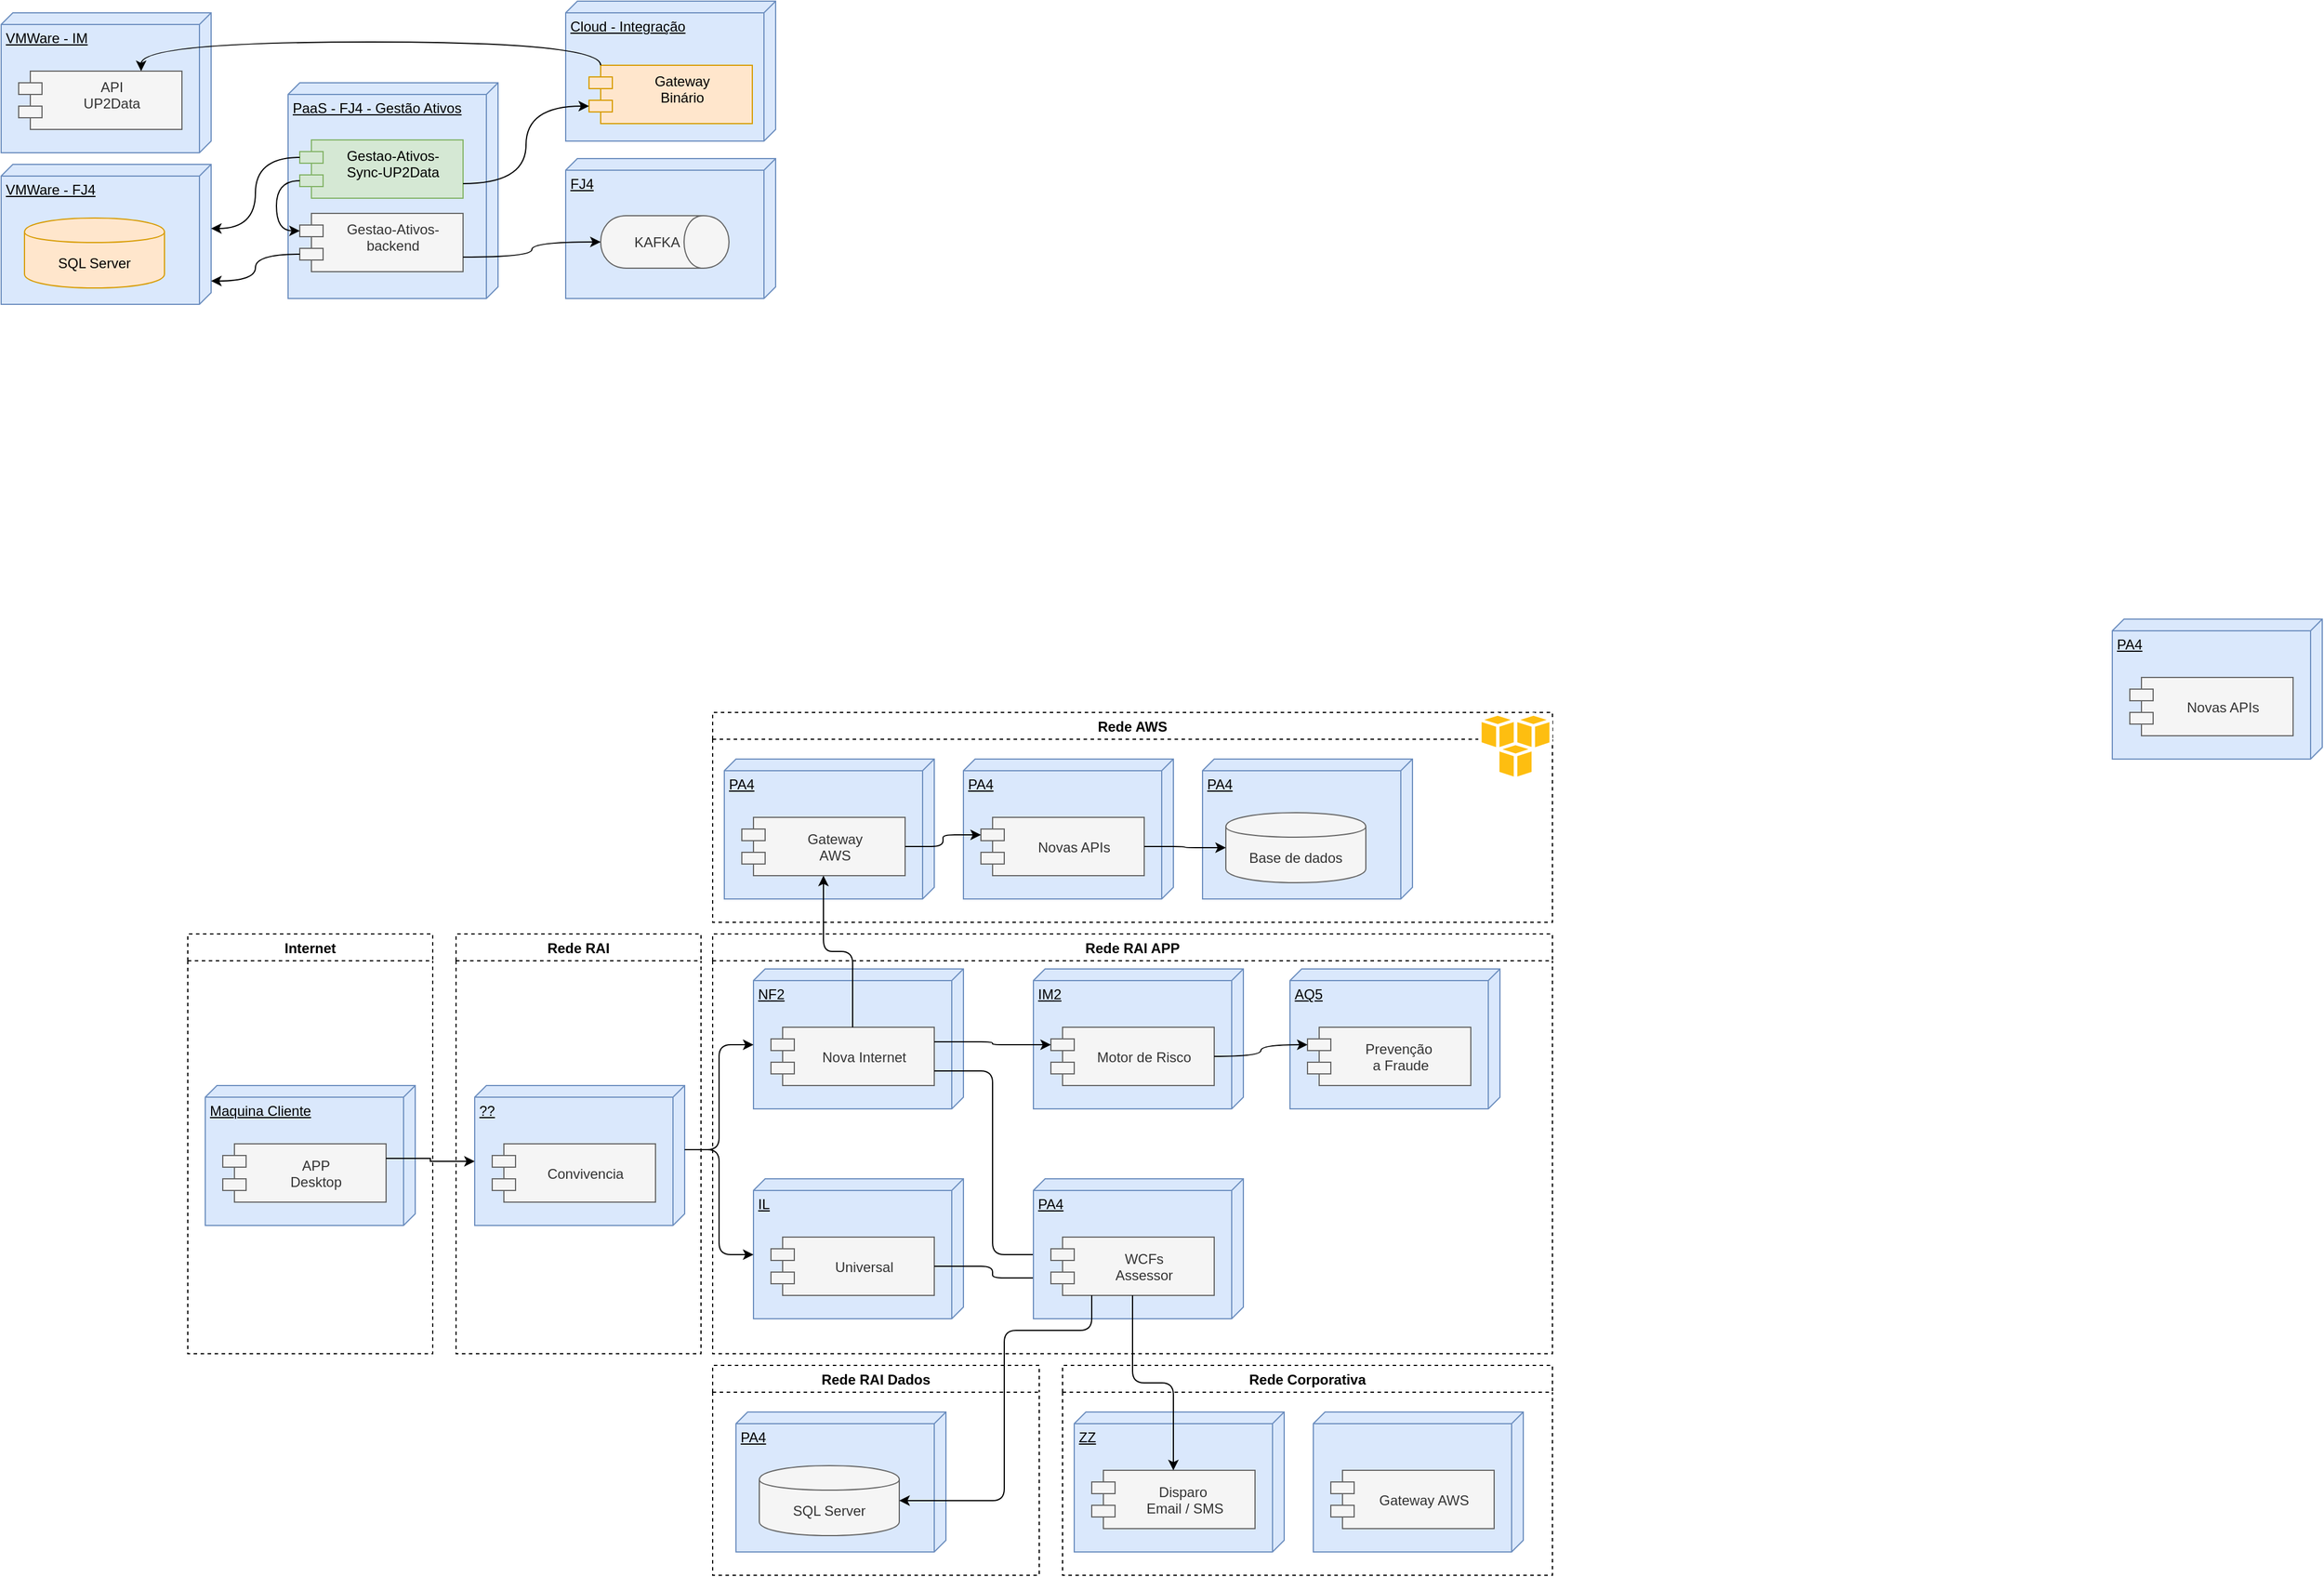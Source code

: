 <mxfile version="15.3.1" type="device" pages="2"><diagram id="rKpFQwBsQn5DYlWBIQvT" name="Assessor Estratégico"><mxGraphModel dx="1212" dy="765" grid="1" gridSize="10" guides="1" tooltips="1" connect="1" arrows="1" fold="1" page="1" pageScale="1" pageWidth="850" pageHeight="1100" math="0" shadow="0"><root><mxCell id="aklszN0ECMvPeO2IrAMv-0"/><mxCell id="aklszN0ECMvPeO2IrAMv-1" parent="aklszN0ECMvPeO2IrAMv-0"/><mxCell id="ObDTOOjPgTBgk64y_26l-0" value="" style="group" vertex="1" connectable="0" parent="aklszN0ECMvPeO2IrAMv-1"><mxGeometry x="60" y="110" width="180" height="120" as="geometry"/></mxCell><mxCell id="ObDTOOjPgTBgk64y_26l-1" value="VMWare - IM" style="verticalAlign=top;align=left;spacingTop=8;spacingLeft=2;spacingRight=12;shape=cube;size=10;direction=south;fontStyle=4;html=1;fillColor=#dae8fc;strokeColor=#6c8ebf;" vertex="1" parent="ObDTOOjPgTBgk64y_26l-0"><mxGeometry width="180" height="120" as="geometry"/></mxCell><mxCell id="ObDTOOjPgTBgk64y_26l-2" value="API&#10;UP2Data" style="shape=module;align=left;spacingLeft=20;align=center;verticalAlign=top;fillColor=#f5f5f5;strokeColor=#666666;fontColor=#333333;" vertex="1" parent="ObDTOOjPgTBgk64y_26l-0"><mxGeometry x="15" y="50" width="140" height="50" as="geometry"/></mxCell><mxCell id="ObDTOOjPgTBgk64y_26l-3" value="" style="group" vertex="1" connectable="0" parent="aklszN0ECMvPeO2IrAMv-1"><mxGeometry x="60" y="240" width="180" height="120" as="geometry"/></mxCell><mxCell id="ObDTOOjPgTBgk64y_26l-4" value="VMWare - FJ4" style="verticalAlign=top;align=left;spacingTop=8;spacingLeft=2;spacingRight=12;shape=cube;size=10;direction=south;fontStyle=4;html=1;fillColor=#dae8fc;strokeColor=#6c8ebf;" vertex="1" parent="ObDTOOjPgTBgk64y_26l-3"><mxGeometry width="180" height="120" as="geometry"/></mxCell><mxCell id="ObDTOOjPgTBgk64y_26l-5" value="SQL Server" style="shape=cylinder;whiteSpace=wrap;html=1;boundedLbl=1;backgroundOutline=1;fillColor=#ffe6cc;strokeColor=#d79b00;" vertex="1" parent="ObDTOOjPgTBgk64y_26l-3"><mxGeometry x="20" y="46" width="120" height="60" as="geometry"/></mxCell><mxCell id="ObDTOOjPgTBgk64y_26l-6" value="" style="group;" vertex="1" connectable="0" parent="aklszN0ECMvPeO2IrAMv-1"><mxGeometry x="544" y="100" width="180" height="120" as="geometry"/></mxCell><mxCell id="ObDTOOjPgTBgk64y_26l-7" value="Cloud - Integração" style="verticalAlign=top;align=left;spacingTop=8;spacingLeft=2;spacingRight=12;shape=cube;size=10;direction=south;fontStyle=4;html=1;fillColor=#dae8fc;strokeColor=#6c8ebf;" vertex="1" parent="ObDTOOjPgTBgk64y_26l-6"><mxGeometry width="180" height="120" as="geometry"/></mxCell><mxCell id="ObDTOOjPgTBgk64y_26l-8" value="Gateway&#10;Binário" style="shape=module;align=left;spacingLeft=20;align=center;verticalAlign=top;fillColor=#ffe6cc;strokeColor=#d79b00;" vertex="1" parent="ObDTOOjPgTBgk64y_26l-6"><mxGeometry x="20" y="55" width="140" height="50" as="geometry"/></mxCell><mxCell id="ObDTOOjPgTBgk64y_26l-9" value="" style="group" vertex="1" connectable="0" parent="aklszN0ECMvPeO2IrAMv-1"><mxGeometry x="544" y="235" width="180" height="120" as="geometry"/></mxCell><mxCell id="ObDTOOjPgTBgk64y_26l-10" value="FJ4" style="verticalAlign=top;align=left;spacingTop=8;spacingLeft=2;spacingRight=12;shape=cube;size=10;direction=south;fontStyle=4;html=1;fillColor=#dae8fc;strokeColor=#6c8ebf;" vertex="1" parent="ObDTOOjPgTBgk64y_26l-9"><mxGeometry width="180" height="120" as="geometry"/></mxCell><mxCell id="ObDTOOjPgTBgk64y_26l-11" value="KAFKA" style="shape=cylinder;whiteSpace=wrap;html=1;boundedLbl=1;backgroundOutline=1;direction=south;fillColor=#f5f5f5;strokeColor=#666666;fontColor=#333333;" vertex="1" parent="ObDTOOjPgTBgk64y_26l-9"><mxGeometry x="30" y="49" width="110" height="45" as="geometry"/></mxCell><mxCell id="ObDTOOjPgTBgk64y_26l-12" value="" style="group" vertex="1" connectable="0" parent="aklszN0ECMvPeO2IrAMv-1"><mxGeometry x="306" y="170" width="180" height="185" as="geometry"/></mxCell><mxCell id="ObDTOOjPgTBgk64y_26l-13" value="PaaS - FJ4 - Gestão Ativos" style="verticalAlign=top;align=left;spacingTop=8;spacingLeft=2;spacingRight=12;shape=cube;size=10;direction=south;fontStyle=4;html=1;fillColor=#dae8fc;strokeColor=#6c8ebf;" vertex="1" parent="ObDTOOjPgTBgk64y_26l-12"><mxGeometry width="180" height="185" as="geometry"/></mxCell><mxCell id="ObDTOOjPgTBgk64y_26l-14" value="Gestao-Ativos-&#10;backend" style="shape=module;align=left;spacingLeft=20;align=center;verticalAlign=top;fillColor=#f5f5f5;strokeColor=#666666;fontColor=#333333;" vertex="1" parent="ObDTOOjPgTBgk64y_26l-12"><mxGeometry x="10" y="112" width="140" height="50" as="geometry"/></mxCell><mxCell id="ObDTOOjPgTBgk64y_26l-15" value="Gestao-Ativos-&#10;Sync-UP2Data" style="shape=module;align=left;spacingLeft=20;align=center;verticalAlign=top;fillColor=#d5e8d4;strokeColor=#82b366;" vertex="1" parent="ObDTOOjPgTBgk64y_26l-12"><mxGeometry x="10" y="49" width="140" height="50" as="geometry"/></mxCell><mxCell id="ObDTOOjPgTBgk64y_26l-16" style="edgeStyle=orthogonalEdgeStyle;curved=1;rounded=0;orthogonalLoop=1;jettySize=auto;html=1;exitX=0;exitY=0;exitDx=0;exitDy=35;exitPerimeter=0;entryX=0;entryY=0;entryDx=0;entryDy=15;entryPerimeter=0;" edge="1" parent="ObDTOOjPgTBgk64y_26l-12" source="ObDTOOjPgTBgk64y_26l-15" target="ObDTOOjPgTBgk64y_26l-14"><mxGeometry relative="1" as="geometry"/></mxCell><mxCell id="ObDTOOjPgTBgk64y_26l-17" style="edgeStyle=orthogonalEdgeStyle;curved=1;rounded=0;orthogonalLoop=1;jettySize=auto;html=1;exitX=0;exitY=0;exitDx=0;exitDy=35;exitPerimeter=0;entryX=0.833;entryY=0;entryDx=0;entryDy=0;entryPerimeter=0;" edge="1" parent="aklszN0ECMvPeO2IrAMv-1" source="ObDTOOjPgTBgk64y_26l-14" target="ObDTOOjPgTBgk64y_26l-4"><mxGeometry relative="1" as="geometry"/></mxCell><mxCell id="ObDTOOjPgTBgk64y_26l-18" style="edgeStyle=orthogonalEdgeStyle;rounded=0;orthogonalLoop=1;jettySize=auto;html=1;exitX=1;exitY=0.75;exitDx=0;exitDy=0;entryX=0.5;entryY=1;entryDx=0;entryDy=0;curved=1;" edge="1" parent="aklszN0ECMvPeO2IrAMv-1" source="ObDTOOjPgTBgk64y_26l-14" target="ObDTOOjPgTBgk64y_26l-11"><mxGeometry relative="1" as="geometry"/></mxCell><mxCell id="ObDTOOjPgTBgk64y_26l-19" style="edgeStyle=orthogonalEdgeStyle;curved=1;rounded=0;orthogonalLoop=1;jettySize=auto;html=1;exitX=0;exitY=0;exitDx=10;exitDy=0;entryX=0.75;entryY=0;entryDx=0;entryDy=0;exitPerimeter=0;" edge="1" parent="aklszN0ECMvPeO2IrAMv-1" source="ObDTOOjPgTBgk64y_26l-8" target="ObDTOOjPgTBgk64y_26l-2"><mxGeometry relative="1" as="geometry"/></mxCell><mxCell id="ObDTOOjPgTBgk64y_26l-20" style="edgeStyle=orthogonalEdgeStyle;curved=1;rounded=0;orthogonalLoop=1;jettySize=auto;html=1;exitX=0;exitY=0;exitDx=0;exitDy=15;exitPerimeter=0;entryX=0;entryY=0;entryDx=55;entryDy=0;entryPerimeter=0;" edge="1" parent="aklszN0ECMvPeO2IrAMv-1" source="ObDTOOjPgTBgk64y_26l-15" target="ObDTOOjPgTBgk64y_26l-4"><mxGeometry relative="1" as="geometry"/></mxCell><mxCell id="ObDTOOjPgTBgk64y_26l-21" style="edgeStyle=orthogonalEdgeStyle;curved=1;rounded=0;orthogonalLoop=1;jettySize=auto;html=1;exitX=1;exitY=0.75;exitDx=0;exitDy=0;entryX=0;entryY=0;entryDx=0;entryDy=35;entryPerimeter=0;" edge="1" parent="aklszN0ECMvPeO2IrAMv-1" source="ObDTOOjPgTBgk64y_26l-15" target="ObDTOOjPgTBgk64y_26l-8"><mxGeometry relative="1" as="geometry"><mxPoint x="5936" y="-3442" as="targetPoint"/></mxGeometry></mxCell><mxCell id="hyIXEpLiqHWEFEDqSdI7-0" value="Internet" style="swimlane;dashed=1;" vertex="1" parent="aklszN0ECMvPeO2IrAMv-1"><mxGeometry x="220" y="900" width="210" height="360" as="geometry"><mxRectangle x="90" y="270" width="50" height="23" as="alternateBounds"/></mxGeometry></mxCell><mxCell id="ObDTOOjPgTBgk64y_26l-22" value="" style="group" vertex="1" connectable="0" parent="hyIXEpLiqHWEFEDqSdI7-0"><mxGeometry x="15" y="130" width="180" height="120" as="geometry"/></mxCell><mxCell id="ObDTOOjPgTBgk64y_26l-23" value="Maquina Cliente" style="verticalAlign=top;align=left;spacingTop=8;spacingLeft=2;spacingRight=12;shape=cube;size=10;direction=south;fontStyle=4;html=1;fillColor=#dae8fc;strokeColor=#6c8ebf;" vertex="1" parent="ObDTOOjPgTBgk64y_26l-22"><mxGeometry width="180" height="120" as="geometry"/></mxCell><mxCell id="ObDTOOjPgTBgk64y_26l-24" value="APP &#10;Desktop" style="shape=module;align=left;spacingLeft=20;align=center;verticalAlign=middle;fillColor=#f5f5f5;strokeColor=#666666;fontColor=#333333;" vertex="1" parent="ObDTOOjPgTBgk64y_26l-22"><mxGeometry x="15" y="50" width="140" height="50" as="geometry"/></mxCell><mxCell id="hyIXEpLiqHWEFEDqSdI7-7" value="Rede RAI" style="swimlane;startSize=23;dashed=1;" vertex="1" parent="aklszN0ECMvPeO2IrAMv-1"><mxGeometry x="450" y="900" width="210" height="360" as="geometry"><mxRectangle x="90" y="270" width="50" height="23" as="alternateBounds"/></mxGeometry></mxCell><mxCell id="ObDTOOjPgTBgk64y_26l-31" value="" style="group" vertex="1" connectable="0" parent="hyIXEpLiqHWEFEDqSdI7-7"><mxGeometry x="16" y="130" width="180" height="120" as="geometry"/></mxCell><mxCell id="ObDTOOjPgTBgk64y_26l-32" value="??" style="verticalAlign=top;align=left;spacingTop=8;spacingLeft=2;spacingRight=12;shape=cube;size=10;direction=south;fontStyle=4;html=1;fillColor=#dae8fc;strokeColor=#6c8ebf;" vertex="1" parent="ObDTOOjPgTBgk64y_26l-31"><mxGeometry width="180" height="120" as="geometry"/></mxCell><mxCell id="ObDTOOjPgTBgk64y_26l-33" value="Convivencia" style="shape=module;align=left;spacingLeft=20;align=center;verticalAlign=middle;fillColor=#f5f5f5;strokeColor=#666666;fontColor=#333333;" vertex="1" parent="ObDTOOjPgTBgk64y_26l-31"><mxGeometry x="15" y="50" width="140" height="50" as="geometry"/></mxCell><mxCell id="hyIXEpLiqHWEFEDqSdI7-8" value="Rede RAI APP" style="swimlane;startSize=23;dashed=1;" vertex="1" parent="aklszN0ECMvPeO2IrAMv-1"><mxGeometry x="670" y="900" width="720" height="360" as="geometry"><mxRectangle x="90" y="270" width="50" height="23" as="alternateBounds"/></mxGeometry></mxCell><mxCell id="ObDTOOjPgTBgk64y_26l-25" value="p" style="group" vertex="1" connectable="0" parent="hyIXEpLiqHWEFEDqSdI7-8"><mxGeometry x="35" y="210" width="180" height="120" as="geometry"/></mxCell><mxCell id="ObDTOOjPgTBgk64y_26l-26" value="IL" style="verticalAlign=top;align=left;spacingTop=8;spacingLeft=2;spacingRight=12;shape=cube;size=10;direction=south;fontStyle=4;html=1;fillColor=#dae8fc;strokeColor=#6c8ebf;" vertex="1" parent="ObDTOOjPgTBgk64y_26l-25"><mxGeometry width="180" height="120" as="geometry"/></mxCell><mxCell id="ObDTOOjPgTBgk64y_26l-27" value="Universal" style="shape=module;align=left;spacingLeft=20;align=center;verticalAlign=middle;fillColor=#f5f5f5;strokeColor=#666666;fontColor=#333333;" vertex="1" parent="ObDTOOjPgTBgk64y_26l-25"><mxGeometry x="15" y="50" width="140" height="50" as="geometry"/></mxCell><mxCell id="ObDTOOjPgTBgk64y_26l-28" value="" style="group" vertex="1" connectable="0" parent="hyIXEpLiqHWEFEDqSdI7-8"><mxGeometry x="35" y="30" width="180" height="120" as="geometry"/></mxCell><mxCell id="ObDTOOjPgTBgk64y_26l-29" value="NF2" style="verticalAlign=top;align=left;spacingTop=8;spacingLeft=2;spacingRight=12;shape=cube;size=10;direction=south;fontStyle=4;html=1;fillColor=#dae8fc;strokeColor=#6c8ebf;" vertex="1" parent="ObDTOOjPgTBgk64y_26l-28"><mxGeometry width="180" height="120" as="geometry"/></mxCell><mxCell id="ObDTOOjPgTBgk64y_26l-30" value="Nova Internet" style="shape=module;align=left;spacingLeft=20;align=center;verticalAlign=middle;fillColor=#f5f5f5;strokeColor=#666666;fontColor=#333333;" vertex="1" parent="ObDTOOjPgTBgk64y_26l-28"><mxGeometry x="15" y="50" width="140" height="50" as="geometry"/></mxCell><mxCell id="ObDTOOjPgTBgk64y_26l-34" value="" style="group" vertex="1" connectable="0" parent="hyIXEpLiqHWEFEDqSdI7-8"><mxGeometry x="275" y="30" width="180" height="120" as="geometry"/></mxCell><mxCell id="ObDTOOjPgTBgk64y_26l-35" value="IM2" style="verticalAlign=top;align=left;spacingTop=8;spacingLeft=2;spacingRight=12;shape=cube;size=10;direction=south;fontStyle=4;html=1;fillColor=#dae8fc;strokeColor=#6c8ebf;" vertex="1" parent="ObDTOOjPgTBgk64y_26l-34"><mxGeometry width="180" height="120" as="geometry"/></mxCell><mxCell id="ObDTOOjPgTBgk64y_26l-36" value="Motor de Risco" style="shape=module;align=left;spacingLeft=20;align=center;verticalAlign=middle;fillColor=#f5f5f5;strokeColor=#666666;fontColor=#333333;" vertex="1" parent="ObDTOOjPgTBgk64y_26l-34"><mxGeometry x="15" y="50" width="140" height="50" as="geometry"/></mxCell><mxCell id="ObDTOOjPgTBgk64y_26l-37" value="" style="group" vertex="1" connectable="0" parent="hyIXEpLiqHWEFEDqSdI7-8"><mxGeometry x="495" y="30" width="180" height="120" as="geometry"/></mxCell><mxCell id="ObDTOOjPgTBgk64y_26l-38" value="AQ5" style="verticalAlign=top;align=left;spacingTop=8;spacingLeft=2;spacingRight=12;shape=cube;size=10;direction=south;fontStyle=4;html=1;fillColor=#dae8fc;strokeColor=#6c8ebf;" vertex="1" parent="ObDTOOjPgTBgk64y_26l-37"><mxGeometry width="180" height="120" as="geometry"/></mxCell><mxCell id="ObDTOOjPgTBgk64y_26l-39" value="Prevenção &#10;a Fraude" style="shape=module;align=left;spacingLeft=20;align=center;verticalAlign=middle;fillColor=#f5f5f5;strokeColor=#666666;fontColor=#333333;" vertex="1" parent="ObDTOOjPgTBgk64y_26l-37"><mxGeometry x="15" y="50" width="140" height="50" as="geometry"/></mxCell><mxCell id="hyIXEpLiqHWEFEDqSdI7-21" style="edgeStyle=orthogonalEdgeStyle;orthogonalLoop=1;jettySize=auto;html=1;exitX=1;exitY=0.25;exitDx=0;exitDy=0;entryX=0;entryY=0;entryDx=0;entryDy=15;entryPerimeter=0;" edge="1" parent="hyIXEpLiqHWEFEDqSdI7-8" source="ObDTOOjPgTBgk64y_26l-30" target="ObDTOOjPgTBgk64y_26l-36"><mxGeometry relative="1" as="geometry"/></mxCell><mxCell id="hyIXEpLiqHWEFEDqSdI7-22" style="edgeStyle=orthogonalEdgeStyle;rounded=0;orthogonalLoop=1;jettySize=auto;html=1;exitX=1;exitY=0.5;exitDx=0;exitDy=0;elbow=vertical;curved=1;entryX=0;entryY=0;entryDx=0;entryDy=15;entryPerimeter=0;" edge="1" parent="hyIXEpLiqHWEFEDqSdI7-8" source="ObDTOOjPgTBgk64y_26l-36" target="ObDTOOjPgTBgk64y_26l-39"><mxGeometry relative="1" as="geometry"><mxPoint x="495" y="90" as="targetPoint"/></mxGeometry></mxCell><mxCell id="hyIXEpLiqHWEFEDqSdI7-23" style="edgeStyle=orthogonalEdgeStyle;rounded=1;orthogonalLoop=1;jettySize=auto;html=1;exitX=1;exitY=0.75;exitDx=0;exitDy=0;entryX=0;entryY=0;entryDx=0;entryDy=15;entryPerimeter=0;" edge="1" parent="hyIXEpLiqHWEFEDqSdI7-8" source="ObDTOOjPgTBgk64y_26l-30" target="ObDTOOjPgTBgk64y_26l-42"><mxGeometry relative="1" as="geometry"/></mxCell><mxCell id="hyIXEpLiqHWEFEDqSdI7-24" style="edgeStyle=orthogonalEdgeStyle;orthogonalLoop=1;jettySize=auto;html=1;exitX=1;exitY=0.5;exitDx=0;exitDy=0;entryX=0;entryY=0;entryDx=0;entryDy=35;entryPerimeter=0;" edge="1" parent="hyIXEpLiqHWEFEDqSdI7-8" source="ObDTOOjPgTBgk64y_26l-27" target="ObDTOOjPgTBgk64y_26l-42"><mxGeometry relative="1" as="geometry"/></mxCell><mxCell id="ObDTOOjPgTBgk64y_26l-40" value="" style="group" vertex="1" connectable="0" parent="hyIXEpLiqHWEFEDqSdI7-8"><mxGeometry x="275" y="210" width="180" height="120" as="geometry"/></mxCell><mxCell id="ObDTOOjPgTBgk64y_26l-41" value="PA4" style="verticalAlign=top;align=left;spacingTop=8;spacingLeft=2;spacingRight=12;shape=cube;size=10;direction=south;fontStyle=4;html=1;fillColor=#dae8fc;strokeColor=#6c8ebf;" vertex="1" parent="ObDTOOjPgTBgk64y_26l-40"><mxGeometry width="180" height="120" as="geometry"/></mxCell><mxCell id="ObDTOOjPgTBgk64y_26l-42" value="WCFs&#10;Assessor" style="shape=module;align=left;spacingLeft=20;align=center;verticalAlign=middle;fillColor=#f5f5f5;strokeColor=#666666;fontColor=#333333;" vertex="1" parent="ObDTOOjPgTBgk64y_26l-40"><mxGeometry x="15" y="50" width="140" height="50" as="geometry"/></mxCell><mxCell id="hyIXEpLiqHWEFEDqSdI7-10" value="Rede Corporativa" style="swimlane;startSize=23;dashed=1;" vertex="1" parent="aklszN0ECMvPeO2IrAMv-1"><mxGeometry x="970" y="1270" width="420" height="180" as="geometry"><mxRectangle x="90" y="270" width="50" height="23" as="alternateBounds"/></mxGeometry></mxCell><mxCell id="ObDTOOjPgTBgk64y_26l-43" value="" style="group" vertex="1" connectable="0" parent="hyIXEpLiqHWEFEDqSdI7-10"><mxGeometry x="10" y="40" width="180" height="120" as="geometry"/></mxCell><mxCell id="ObDTOOjPgTBgk64y_26l-44" value="ZZ" style="verticalAlign=top;align=left;spacingTop=8;spacingLeft=2;spacingRight=12;shape=cube;size=10;direction=south;fontStyle=4;html=1;fillColor=#dae8fc;strokeColor=#6c8ebf;" vertex="1" parent="ObDTOOjPgTBgk64y_26l-43"><mxGeometry width="180" height="120" as="geometry"/></mxCell><mxCell id="ObDTOOjPgTBgk64y_26l-45" value="Disparo &#10;Email / SMS" style="shape=module;align=left;spacingLeft=20;align=center;verticalAlign=middle;fillColor=#f5f5f5;strokeColor=#666666;fontColor=#333333;" vertex="1" parent="ObDTOOjPgTBgk64y_26l-43"><mxGeometry x="15" y="50" width="140" height="50" as="geometry"/></mxCell><mxCell id="hyIXEpLiqHWEFEDqSdI7-15" value="" style="group" vertex="1" connectable="0" parent="hyIXEpLiqHWEFEDqSdI7-10"><mxGeometry x="215" y="40" width="180" height="120" as="geometry"/></mxCell><mxCell id="hyIXEpLiqHWEFEDqSdI7-16" value="" style="verticalAlign=top;align=left;spacingTop=8;spacingLeft=2;spacingRight=12;shape=cube;size=10;direction=south;fontStyle=4;html=1;fillColor=#dae8fc;strokeColor=#6c8ebf;" vertex="1" parent="hyIXEpLiqHWEFEDqSdI7-15"><mxGeometry width="180" height="120" as="geometry"/></mxCell><mxCell id="hyIXEpLiqHWEFEDqSdI7-17" value="Gateway AWS" style="shape=module;align=left;spacingLeft=20;align=center;verticalAlign=middle;fillColor=#f5f5f5;strokeColor=#666666;fontColor=#333333;" vertex="1" parent="hyIXEpLiqHWEFEDqSdI7-15"><mxGeometry x="15" y="50" width="140" height="50" as="geometry"/></mxCell><mxCell id="hyIXEpLiqHWEFEDqSdI7-11" value="Rede RAI Dados" style="swimlane;startSize=23;dashed=1;" vertex="1" parent="aklszN0ECMvPeO2IrAMv-1"><mxGeometry x="670" y="1270" width="280" height="180" as="geometry"><mxRectangle x="90" y="270" width="50" height="23" as="alternateBounds"/></mxGeometry></mxCell><mxCell id="Ds7OZoaptDJNmfKCIjeU-0" value="" style="group" vertex="1" connectable="0" parent="hyIXEpLiqHWEFEDqSdI7-11"><mxGeometry x="20" y="40" width="180" height="120" as="geometry"/></mxCell><mxCell id="Ds7OZoaptDJNmfKCIjeU-1" value="PA4" style="verticalAlign=top;align=left;spacingTop=8;spacingLeft=2;spacingRight=12;shape=cube;size=10;direction=south;fontStyle=4;html=1;fillColor=#dae8fc;strokeColor=#6c8ebf;" vertex="1" parent="Ds7OZoaptDJNmfKCIjeU-0"><mxGeometry width="180" height="120" as="geometry"/></mxCell><mxCell id="Ds7OZoaptDJNmfKCIjeU-2" value="SQL Server" style="shape=cylinder;whiteSpace=wrap;html=1;boundedLbl=1;backgroundOutline=1;fillColor=#f5f5f5;strokeColor=#666666;fontColor=#333333;" vertex="1" parent="Ds7OZoaptDJNmfKCIjeU-0"><mxGeometry x="20" y="46" width="120" height="60" as="geometry"/></mxCell><mxCell id="hyIXEpLiqHWEFEDqSdI7-12" value="part" style="group" vertex="1" connectable="0" parent="aklszN0ECMvPeO2IrAMv-1"><mxGeometry x="1870" y="630" width="180" height="120" as="geometry"/></mxCell><mxCell id="hyIXEpLiqHWEFEDqSdI7-13" value="PA4" style="verticalAlign=top;align=left;spacingTop=8;spacingLeft=2;spacingRight=12;shape=cube;size=10;direction=south;fontStyle=4;html=1;fillColor=#dae8fc;strokeColor=#6c8ebf;" vertex="1" parent="hyIXEpLiqHWEFEDqSdI7-12"><mxGeometry width="180" height="120" as="geometry"/></mxCell><mxCell id="hyIXEpLiqHWEFEDqSdI7-14" value="Novas APIs" style="shape=module;align=left;spacingLeft=20;align=center;verticalAlign=middle;fillColor=#f5f5f5;strokeColor=#666666;fontColor=#333333;" vertex="1" parent="hyIXEpLiqHWEFEDqSdI7-12"><mxGeometry x="15" y="50" width="140" height="50" as="geometry"/></mxCell><mxCell id="hyIXEpLiqHWEFEDqSdI7-18" style="edgeStyle=orthogonalEdgeStyle;rounded=0;orthogonalLoop=1;jettySize=auto;html=1;exitX=1;exitY=0.25;exitDx=0;exitDy=0;entryX=0;entryY=0;entryDx=65;entryDy=180;entryPerimeter=0;" edge="1" parent="aklszN0ECMvPeO2IrAMv-1" source="ObDTOOjPgTBgk64y_26l-24" target="ObDTOOjPgTBgk64y_26l-32"><mxGeometry relative="1" as="geometry"/></mxCell><mxCell id="hyIXEpLiqHWEFEDqSdI7-19" style="edgeStyle=orthogonalEdgeStyle;rounded=1;orthogonalLoop=1;jettySize=auto;html=1;exitX=0;exitY=0;exitDx=55;exitDy=0;exitPerimeter=0;entryX=0;entryY=0;entryDx=65;entryDy=180;entryPerimeter=0;" edge="1" parent="aklszN0ECMvPeO2IrAMv-1" source="ObDTOOjPgTBgk64y_26l-32" target="ObDTOOjPgTBgk64y_26l-29"><mxGeometry relative="1" as="geometry"/></mxCell><mxCell id="hyIXEpLiqHWEFEDqSdI7-20" style="edgeStyle=orthogonalEdgeStyle;rounded=1;orthogonalLoop=1;jettySize=auto;html=1;exitX=0;exitY=0;exitDx=55;exitDy=0;exitPerimeter=0;entryX=0;entryY=0;entryDx=65;entryDy=180;entryPerimeter=0;" edge="1" parent="aklszN0ECMvPeO2IrAMv-1" source="ObDTOOjPgTBgk64y_26l-32" target="ObDTOOjPgTBgk64y_26l-26"><mxGeometry relative="1" as="geometry"/></mxCell><mxCell id="hyIXEpLiqHWEFEDqSdI7-26" style="edgeStyle=orthogonalEdgeStyle;orthogonalLoop=1;jettySize=auto;html=1;entryX=1;entryY=0.5;entryDx=0;entryDy=0;exitX=0.25;exitY=1;exitDx=0;exitDy=0;" edge="1" parent="aklszN0ECMvPeO2IrAMv-1" source="ObDTOOjPgTBgk64y_26l-42" target="Ds7OZoaptDJNmfKCIjeU-2"><mxGeometry relative="1" as="geometry"><Array as="points"><mxPoint x="995" y="1240"/><mxPoint x="920" y="1240"/><mxPoint x="920" y="1386"/></Array></mxGeometry></mxCell><mxCell id="hyIXEpLiqHWEFEDqSdI7-28" style="edgeStyle=orthogonalEdgeStyle;orthogonalLoop=1;jettySize=auto;html=1;exitX=0.5;exitY=1;exitDx=0;exitDy=0;entryX=0.5;entryY=0;entryDx=0;entryDy=0;" edge="1" parent="aklszN0ECMvPeO2IrAMv-1" source="ObDTOOjPgTBgk64y_26l-42" target="ObDTOOjPgTBgk64y_26l-45"><mxGeometry relative="1" as="geometry"/></mxCell><mxCell id="hyIXEpLiqHWEFEDqSdI7-29" value="Rede AWS" style="swimlane;startSize=23;dashed=1;" vertex="1" parent="aklszN0ECMvPeO2IrAMv-1"><mxGeometry x="670" y="710" width="720.0" height="180" as="geometry"><mxRectangle x="90" y="270" width="50" height="23" as="alternateBounds"/></mxGeometry></mxCell><mxCell id="hyIXEpLiqHWEFEDqSdI7-30" value="" style="group" vertex="1" connectable="0" parent="hyIXEpLiqHWEFEDqSdI7-29"><mxGeometry x="10" y="40" width="180" height="120" as="geometry"/></mxCell><mxCell id="hyIXEpLiqHWEFEDqSdI7-31" value="PA4" style="verticalAlign=top;align=left;spacingTop=8;spacingLeft=2;spacingRight=12;shape=cube;size=10;direction=south;fontStyle=4;html=1;fillColor=#dae8fc;strokeColor=#6c8ebf;" vertex="1" parent="hyIXEpLiqHWEFEDqSdI7-30"><mxGeometry width="180" height="120" as="geometry"/></mxCell><mxCell id="hyIXEpLiqHWEFEDqSdI7-32" value="Gateway&#10;AWS" style="shape=module;align=left;spacingLeft=20;align=center;verticalAlign=middle;fillColor=#f5f5f5;strokeColor=#666666;fontColor=#333333;" vertex="1" parent="hyIXEpLiqHWEFEDqSdI7-30"><mxGeometry x="15" y="50" width="140" height="50" as="geometry"/></mxCell><mxCell id="hyIXEpLiqHWEFEDqSdI7-33" value="" style="group" vertex="1" connectable="0" parent="hyIXEpLiqHWEFEDqSdI7-29"><mxGeometry x="215" y="40" width="180" height="120" as="geometry"/></mxCell><mxCell id="hyIXEpLiqHWEFEDqSdI7-34" value="PA4" style="verticalAlign=top;align=left;spacingTop=8;spacingLeft=2;spacingRight=12;shape=cube;size=10;direction=south;fontStyle=4;html=1;fillColor=#dae8fc;strokeColor=#6c8ebf;" vertex="1" parent="hyIXEpLiqHWEFEDqSdI7-33"><mxGeometry width="180" height="120" as="geometry"/></mxCell><mxCell id="hyIXEpLiqHWEFEDqSdI7-35" value="Novas APIs" style="shape=module;align=left;spacingLeft=20;align=center;verticalAlign=middle;fillColor=#f5f5f5;strokeColor=#666666;fontColor=#333333;" vertex="1" parent="hyIXEpLiqHWEFEDqSdI7-33"><mxGeometry x="15" y="50" width="140" height="50" as="geometry"/></mxCell><mxCell id="hyIXEpLiqHWEFEDqSdI7-37" style="edgeStyle=orthogonalEdgeStyle;rounded=1;orthogonalLoop=1;jettySize=auto;html=1;exitX=1;exitY=0.5;exitDx=0;exitDy=0;entryX=0;entryY=0;entryDx=0;entryDy=15;entryPerimeter=0;" edge="1" parent="hyIXEpLiqHWEFEDqSdI7-29" source="hyIXEpLiqHWEFEDqSdI7-32" target="hyIXEpLiqHWEFEDqSdI7-35"><mxGeometry relative="1" as="geometry"/></mxCell><mxCell id="hyIXEpLiqHWEFEDqSdI7-38" value="" style="group" vertex="1" connectable="0" parent="hyIXEpLiqHWEFEDqSdI7-29"><mxGeometry x="420" y="40" width="180" height="120" as="geometry"/></mxCell><mxCell id="hyIXEpLiqHWEFEDqSdI7-39" value="PA4" style="verticalAlign=top;align=left;spacingTop=8;spacingLeft=2;spacingRight=12;shape=cube;size=10;direction=south;fontStyle=4;html=1;fillColor=#dae8fc;strokeColor=#6c8ebf;" vertex="1" parent="hyIXEpLiqHWEFEDqSdI7-38"><mxGeometry width="180" height="120" as="geometry"/></mxCell><mxCell id="hyIXEpLiqHWEFEDqSdI7-40" value="Base de dados" style="shape=cylinder;whiteSpace=wrap;html=1;boundedLbl=1;backgroundOutline=1;fillColor=#f5f5f5;strokeColor=#666666;fontColor=#333333;" vertex="1" parent="hyIXEpLiqHWEFEDqSdI7-38"><mxGeometry x="20" y="46" width="120" height="60" as="geometry"/></mxCell><mxCell id="hyIXEpLiqHWEFEDqSdI7-41" style="edgeStyle=orthogonalEdgeStyle;rounded=1;orthogonalLoop=1;jettySize=auto;html=1;exitX=1;exitY=0.5;exitDx=0;exitDy=0;entryX=0;entryY=0.5;entryDx=0;entryDy=0;" edge="1" parent="hyIXEpLiqHWEFEDqSdI7-29" source="hyIXEpLiqHWEFEDqSdI7-35" target="hyIXEpLiqHWEFEDqSdI7-40"><mxGeometry relative="1" as="geometry"/></mxCell><mxCell id="hyIXEpLiqHWEFEDqSdI7-43" value="" style="dashed=0;outlineConnect=0;html=1;align=center;labelPosition=center;verticalLabelPosition=bottom;verticalAlign=top;shape=mxgraph.weblogos.aws" vertex="1" parent="hyIXEpLiqHWEFEDqSdI7-29"><mxGeometry x="656.4" width="63.6" height="58.4" as="geometry"/></mxCell><mxCell id="hyIXEpLiqHWEFEDqSdI7-36" style="edgeStyle=orthogonalEdgeStyle;rounded=1;orthogonalLoop=1;jettySize=auto;html=1;exitX=0.5;exitY=0;exitDx=0;exitDy=0;" edge="1" parent="aklszN0ECMvPeO2IrAMv-1" source="ObDTOOjPgTBgk64y_26l-30" target="hyIXEpLiqHWEFEDqSdI7-32"><mxGeometry relative="1" as="geometry"/></mxCell></root></mxGraphModel></diagram><diagram id="eVgCCM0lkBSfa3XLg14G" name="rascunho"><mxGraphModel dx="1030" dy="650" grid="1" gridSize="10" guides="1" tooltips="1" connect="1" arrows="1" fold="1" page="1" pageScale="1" pageWidth="850" pageHeight="1100" math="0" shadow="0"><root><mxCell id="0"/><mxCell id="1" parent="0"/><mxCell id="aIjVyHCrBkRXFWw1gwD0-1" value="" style="group" vertex="1" connectable="0" parent="1"><mxGeometry x="60" y="110" width="180" height="120" as="geometry"/></mxCell><mxCell id="aIjVyHCrBkRXFWw1gwD0-2" value="VMWare - IM" style="verticalAlign=top;align=left;spacingTop=8;spacingLeft=2;spacingRight=12;shape=cube;size=10;direction=south;fontStyle=4;html=1;fillColor=#dae8fc;strokeColor=#6c8ebf;" vertex="1" parent="aIjVyHCrBkRXFWw1gwD0-1"><mxGeometry width="180" height="120" as="geometry"/></mxCell><mxCell id="aIjVyHCrBkRXFWw1gwD0-3" value="API&#10;UP2Data" style="shape=module;align=left;spacingLeft=20;align=center;verticalAlign=top;fillColor=#f5f5f5;strokeColor=#666666;fontColor=#333333;" vertex="1" parent="aIjVyHCrBkRXFWw1gwD0-1"><mxGeometry x="15" y="50" width="140" height="50" as="geometry"/></mxCell><mxCell id="aIjVyHCrBkRXFWw1gwD0-4" value="" style="group" vertex="1" connectable="0" parent="1"><mxGeometry x="60" y="240" width="180" height="120" as="geometry"/></mxCell><mxCell id="aIjVyHCrBkRXFWw1gwD0-5" value="VMWare - FJ4" style="verticalAlign=top;align=left;spacingTop=8;spacingLeft=2;spacingRight=12;shape=cube;size=10;direction=south;fontStyle=4;html=1;fillColor=#dae8fc;strokeColor=#6c8ebf;" vertex="1" parent="aIjVyHCrBkRXFWw1gwD0-4"><mxGeometry width="180" height="120" as="geometry"/></mxCell><mxCell id="aIjVyHCrBkRXFWw1gwD0-6" value="SQL Server" style="shape=cylinder;whiteSpace=wrap;html=1;boundedLbl=1;backgroundOutline=1;fillColor=#ffe6cc;strokeColor=#d79b00;" vertex="1" parent="aIjVyHCrBkRXFWw1gwD0-4"><mxGeometry x="20" y="46" width="120" height="60" as="geometry"/></mxCell><mxCell id="aIjVyHCrBkRXFWw1gwD0-7" value="" style="group;" vertex="1" connectable="0" parent="1"><mxGeometry x="544" y="100" width="180" height="120" as="geometry"/></mxCell><mxCell id="aIjVyHCrBkRXFWw1gwD0-8" value="Cloud - Integração" style="verticalAlign=top;align=left;spacingTop=8;spacingLeft=2;spacingRight=12;shape=cube;size=10;direction=south;fontStyle=4;html=1;fillColor=#dae8fc;strokeColor=#6c8ebf;" vertex="1" parent="aIjVyHCrBkRXFWw1gwD0-7"><mxGeometry width="180" height="120" as="geometry"/></mxCell><mxCell id="aIjVyHCrBkRXFWw1gwD0-9" value="Gateway&#10;Binário" style="shape=module;align=left;spacingLeft=20;align=center;verticalAlign=top;fillColor=#ffe6cc;strokeColor=#d79b00;" vertex="1" parent="aIjVyHCrBkRXFWw1gwD0-7"><mxGeometry x="20" y="55" width="140" height="50" as="geometry"/></mxCell><mxCell id="aIjVyHCrBkRXFWw1gwD0-10" value="" style="group" vertex="1" connectable="0" parent="1"><mxGeometry x="544" y="235" width="180" height="120" as="geometry"/></mxCell><mxCell id="aIjVyHCrBkRXFWw1gwD0-11" value="FJ4" style="verticalAlign=top;align=left;spacingTop=8;spacingLeft=2;spacingRight=12;shape=cube;size=10;direction=south;fontStyle=4;html=1;fillColor=#dae8fc;strokeColor=#6c8ebf;" vertex="1" parent="aIjVyHCrBkRXFWw1gwD0-10"><mxGeometry width="180" height="120" as="geometry"/></mxCell><mxCell id="aIjVyHCrBkRXFWw1gwD0-12" value="KAFKA" style="shape=cylinder;whiteSpace=wrap;html=1;boundedLbl=1;backgroundOutline=1;direction=south;fillColor=#f5f5f5;strokeColor=#666666;fontColor=#333333;" vertex="1" parent="aIjVyHCrBkRXFWw1gwD0-10"><mxGeometry x="30" y="49" width="110" height="45" as="geometry"/></mxCell><mxCell id="aIjVyHCrBkRXFWw1gwD0-13" value="" style="group" vertex="1" connectable="0" parent="1"><mxGeometry x="306" y="170" width="180" height="185" as="geometry"/></mxCell><mxCell id="aIjVyHCrBkRXFWw1gwD0-14" value="PaaS - FJ4 - Gestão Ativos" style="verticalAlign=top;align=left;spacingTop=8;spacingLeft=2;spacingRight=12;shape=cube;size=10;direction=south;fontStyle=4;html=1;fillColor=#dae8fc;strokeColor=#6c8ebf;" vertex="1" parent="aIjVyHCrBkRXFWw1gwD0-13"><mxGeometry width="180" height="185" as="geometry"/></mxCell><mxCell id="aIjVyHCrBkRXFWw1gwD0-15" value="Gestao-Ativos-&#10;backend" style="shape=module;align=left;spacingLeft=20;align=center;verticalAlign=top;fillColor=#f5f5f5;strokeColor=#666666;fontColor=#333333;" vertex="1" parent="aIjVyHCrBkRXFWw1gwD0-13"><mxGeometry x="10" y="112" width="140" height="50" as="geometry"/></mxCell><mxCell id="aIjVyHCrBkRXFWw1gwD0-16" value="Gestao-Ativos-&#10;Sync-UP2Data" style="shape=module;align=left;spacingLeft=20;align=center;verticalAlign=top;fillColor=#d5e8d4;strokeColor=#82b366;" vertex="1" parent="aIjVyHCrBkRXFWw1gwD0-13"><mxGeometry x="10" y="49" width="140" height="50" as="geometry"/></mxCell><mxCell id="aIjVyHCrBkRXFWw1gwD0-17" style="edgeStyle=orthogonalEdgeStyle;curved=1;rounded=0;orthogonalLoop=1;jettySize=auto;html=1;exitX=0;exitY=0;exitDx=0;exitDy=35;exitPerimeter=0;entryX=0;entryY=0;entryDx=0;entryDy=15;entryPerimeter=0;" edge="1" parent="aIjVyHCrBkRXFWw1gwD0-13" source="aIjVyHCrBkRXFWw1gwD0-16" target="aIjVyHCrBkRXFWw1gwD0-15"><mxGeometry relative="1" as="geometry"/></mxCell><mxCell id="aIjVyHCrBkRXFWw1gwD0-18" style="edgeStyle=orthogonalEdgeStyle;curved=1;rounded=0;orthogonalLoop=1;jettySize=auto;html=1;exitX=0;exitY=0;exitDx=0;exitDy=35;exitPerimeter=0;entryX=0.833;entryY=0;entryDx=0;entryDy=0;entryPerimeter=0;" edge="1" parent="1" source="aIjVyHCrBkRXFWw1gwD0-15" target="aIjVyHCrBkRXFWw1gwD0-5"><mxGeometry relative="1" as="geometry"/></mxCell><mxCell id="aIjVyHCrBkRXFWw1gwD0-19" style="edgeStyle=orthogonalEdgeStyle;rounded=0;orthogonalLoop=1;jettySize=auto;html=1;exitX=1;exitY=0.75;exitDx=0;exitDy=0;entryX=0.5;entryY=1;entryDx=0;entryDy=0;curved=1;" edge="1" parent="1" source="aIjVyHCrBkRXFWw1gwD0-15" target="aIjVyHCrBkRXFWw1gwD0-12"><mxGeometry relative="1" as="geometry"/></mxCell><mxCell id="aIjVyHCrBkRXFWw1gwD0-20" style="edgeStyle=orthogonalEdgeStyle;curved=1;rounded=0;orthogonalLoop=1;jettySize=auto;html=1;exitX=0;exitY=0;exitDx=10;exitDy=0;entryX=0.75;entryY=0;entryDx=0;entryDy=0;exitPerimeter=0;" edge="1" parent="1" source="aIjVyHCrBkRXFWw1gwD0-9" target="aIjVyHCrBkRXFWw1gwD0-3"><mxGeometry relative="1" as="geometry"/></mxCell><mxCell id="aIjVyHCrBkRXFWw1gwD0-21" style="edgeStyle=orthogonalEdgeStyle;curved=1;rounded=0;orthogonalLoop=1;jettySize=auto;html=1;exitX=0;exitY=0;exitDx=0;exitDy=15;exitPerimeter=0;entryX=0;entryY=0;entryDx=55;entryDy=0;entryPerimeter=0;" edge="1" parent="1" source="aIjVyHCrBkRXFWw1gwD0-16" target="aIjVyHCrBkRXFWw1gwD0-5"><mxGeometry relative="1" as="geometry"/></mxCell><mxCell id="aIjVyHCrBkRXFWw1gwD0-22" style="edgeStyle=orthogonalEdgeStyle;curved=1;rounded=0;orthogonalLoop=1;jettySize=auto;html=1;exitX=1;exitY=0.75;exitDx=0;exitDy=0;entryX=0;entryY=0;entryDx=0;entryDy=35;entryPerimeter=0;" edge="1" parent="1" source="aIjVyHCrBkRXFWw1gwD0-16" target="aIjVyHCrBkRXFWw1gwD0-9"><mxGeometry relative="1" as="geometry"><mxPoint x="5936" y="-3442" as="targetPoint"/></mxGeometry></mxCell><mxCell id="6PpSBEHLvmxuf0dlAFvm-1" value="Corporativo" style="swimlane;" vertex="1" parent="1"><mxGeometry x="560" y="480" width="210" height="310" as="geometry"><mxRectangle x="90" y="270" width="50" height="23" as="alternateBounds"/></mxGeometry></mxCell><mxCell id="6PpSBEHLvmxuf0dlAFvm-2" value="" style="group" vertex="1" connectable="0" parent="6PpSBEHLvmxuf0dlAFvm-1"><mxGeometry x="15" y="50" width="180" height="120" as="geometry"/></mxCell><mxCell id="6PpSBEHLvmxuf0dlAFvm-3" value="VMWare - IM" style="verticalAlign=top;align=left;spacingTop=8;spacingLeft=2;spacingRight=12;shape=cube;size=10;direction=south;fontStyle=4;html=1;fillColor=#dae8fc;strokeColor=#6c8ebf;" vertex="1" parent="6PpSBEHLvmxuf0dlAFvm-2"><mxGeometry width="180" height="120" as="geometry"/></mxCell><mxCell id="6PpSBEHLvmxuf0dlAFvm-4" value="API&#10;UP2Data" style="shape=module;align=left;spacingLeft=20;align=center;verticalAlign=top;fillColor=#f5f5f5;strokeColor=#666666;fontColor=#333333;" vertex="1" parent="6PpSBEHLvmxuf0dlAFvm-2"><mxGeometry x="15" y="50" width="140" height="50" as="geometry"/></mxCell><mxCell id="6PpSBEHLvmxuf0dlAFvm-5" value="" style="group" vertex="1" connectable="0" parent="6PpSBEHLvmxuf0dlAFvm-1"><mxGeometry x="15" y="180" width="180" height="120" as="geometry"/></mxCell><mxCell id="6PpSBEHLvmxuf0dlAFvm-6" value="VMWare - FJ4" style="verticalAlign=top;align=left;spacingTop=8;spacingLeft=2;spacingRight=12;shape=cube;size=10;direction=south;fontStyle=4;html=1;fillColor=#dae8fc;strokeColor=#6c8ebf;" vertex="1" parent="6PpSBEHLvmxuf0dlAFvm-5"><mxGeometry width="180" height="120" as="geometry"/></mxCell><mxCell id="6PpSBEHLvmxuf0dlAFvm-7" value="SQL Server" style="shape=cylinder;whiteSpace=wrap;html=1;boundedLbl=1;backgroundOutline=1;fillColor=#ffe6cc;strokeColor=#d79b00;" vertex="1" parent="6PpSBEHLvmxuf0dlAFvm-5"><mxGeometry x="20" y="46" width="120" height="60" as="geometry"/></mxCell></root></mxGraphModel></diagram></mxfile>